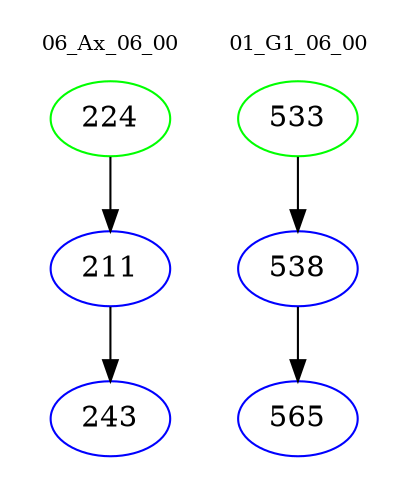 digraph{
subgraph cluster_0 {
color = white
label = "06_Ax_06_00";
fontsize=10;
T0_224 [label="224", color="green"]
T0_224 -> T0_211 [color="black"]
T0_211 [label="211", color="blue"]
T0_211 -> T0_243 [color="black"]
T0_243 [label="243", color="blue"]
}
subgraph cluster_1 {
color = white
label = "01_G1_06_00";
fontsize=10;
T1_533 [label="533", color="green"]
T1_533 -> T1_538 [color="black"]
T1_538 [label="538", color="blue"]
T1_538 -> T1_565 [color="black"]
T1_565 [label="565", color="blue"]
}
}
